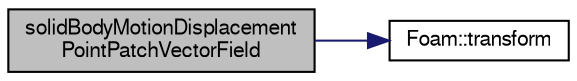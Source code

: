 digraph "solidBodyMotionDisplacementPointPatchVectorField"
{
  bgcolor="transparent";
  edge [fontname="FreeSans",fontsize="10",labelfontname="FreeSans",labelfontsize="10"];
  node [fontname="FreeSans",fontsize="10",shape=record];
  rankdir="LR";
  Node17 [label="solidBodyMotionDisplacement\lPointPatchVectorField",height=0.2,width=0.4,color="black", fillcolor="grey75", style="filled", fontcolor="black"];
  Node17 -> Node18 [color="midnightblue",fontsize="10",style="solid",fontname="FreeSans"];
  Node18 [label="Foam::transform",height=0.2,width=0.4,color="black",URL="$a21124.html#a919915170941701c1223291531ad010c"];
}
